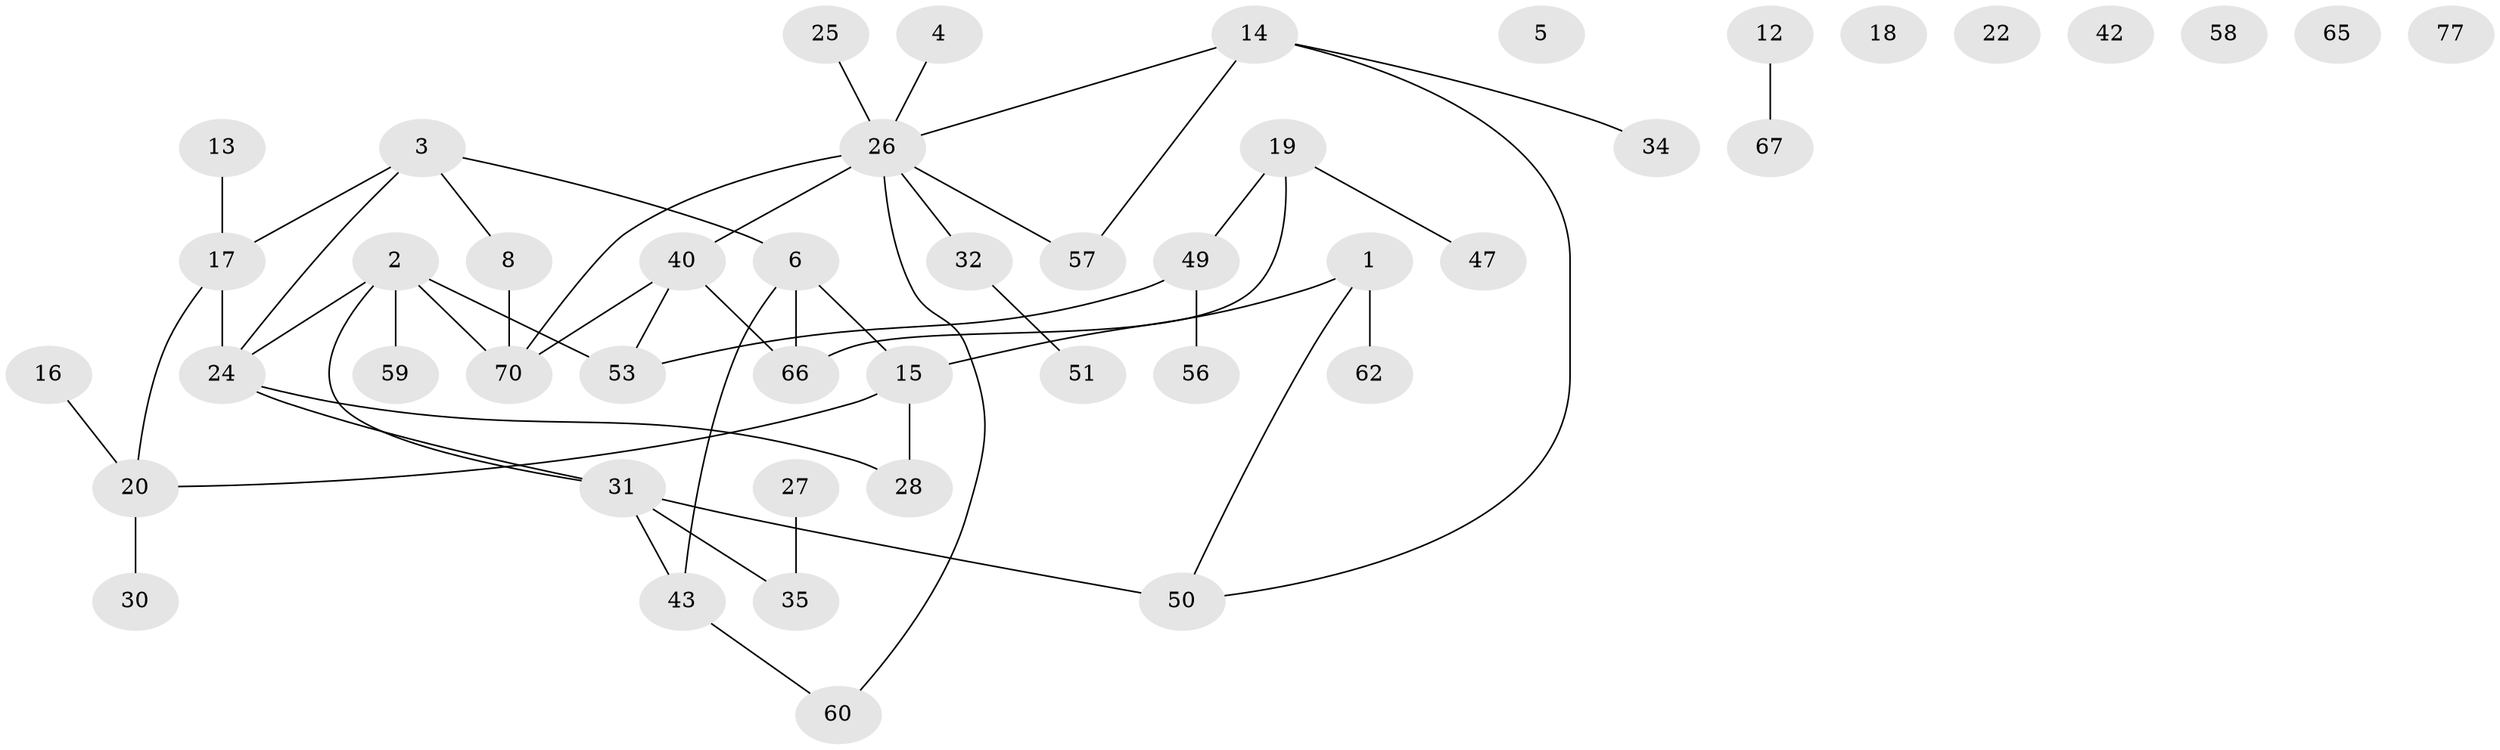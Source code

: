 // original degree distribution, {2: 0.3118279569892473, 6: 0.021505376344086023, 3: 0.23655913978494625, 0: 0.06451612903225806, 4: 0.06451612903225806, 1: 0.26881720430107525, 5: 0.021505376344086023, 7: 0.010752688172043012}
// Generated by graph-tools (version 1.1) at 2025/13/03/09/25 04:13:11]
// undirected, 46 vertices, 51 edges
graph export_dot {
graph [start="1"]
  node [color=gray90,style=filled];
  1 [super="+11+91"];
  2 [super="+54+23"];
  3 [super="+33+84+29+41"];
  4 [super="+89+69"];
  5;
  6 [super="+36+9+7+38"];
  8 [super="+10+79"];
  12;
  13 [super="+61"];
  14 [super="+37"];
  15 [super="+93"];
  16;
  17 [super="+21"];
  18;
  19 [super="+74"];
  20 [super="+76"];
  22 [super="+52"];
  24 [super="+88+78"];
  25;
  26 [super="+48+46"];
  27;
  28;
  30 [super="+75"];
  31 [super="+39"];
  32;
  34;
  35 [super="+55"];
  40;
  42;
  43 [super="+63"];
  47 [super="+85"];
  49 [super="+64+83"];
  50;
  51;
  53 [super="+71"];
  56;
  57;
  58;
  59;
  60;
  62;
  65;
  66;
  67 [super="+73+68"];
  70 [super="+72"];
  77;
  1 -- 62;
  1 -- 15;
  1 -- 50;
  2 -- 59;
  2 -- 31;
  2 -- 24;
  2 -- 53;
  2 -- 70;
  3 -- 8;
  3 -- 17;
  3 -- 6;
  3 -- 24;
  4 -- 26;
  6 -- 66;
  6 -- 43;
  6 -- 15;
  8 -- 70;
  12 -- 67 [weight=2];
  13 -- 17;
  14 -- 34;
  14 -- 50;
  14 -- 57;
  14 -- 26;
  15 -- 28;
  15 -- 20;
  16 -- 20;
  17 -- 20;
  17 -- 24;
  19 -- 66;
  19 -- 47;
  19 -- 49;
  20 -- 30;
  24 -- 28;
  24 -- 31;
  25 -- 26;
  26 -- 40 [weight=2];
  26 -- 60;
  26 -- 57;
  26 -- 32;
  26 -- 70;
  27 -- 35;
  31 -- 50 [weight=2];
  31 -- 43;
  31 -- 35;
  32 -- 51;
  40 -- 66;
  40 -- 70;
  40 -- 53;
  43 -- 60;
  49 -- 53;
  49 -- 56;
}
